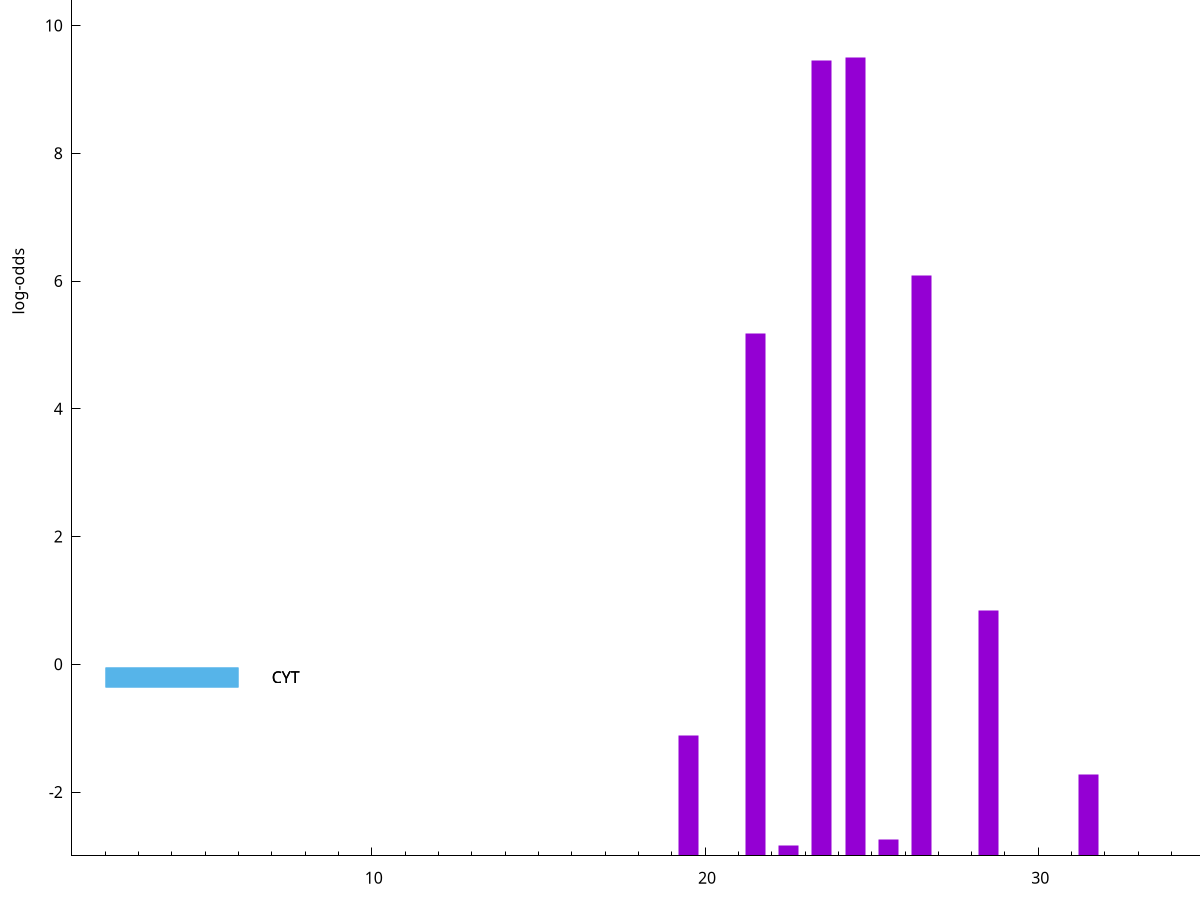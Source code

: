 set title "LipoP predictions for SRR4017833.gff"
set size 2., 1.4
set xrange [1:70] 
set mxtics 10
set yrange [-3:15]
set y2range [0:18]
set ylabel "log-odds"
set term postscript eps color solid "Helvetica" 30
set output "SRR4017833.gff91.eps"
set arrow from 2,10.5813 to 6,10.5813 nohead lt 1 lw 20
set label "SpI" at 7,10.5813
set arrow from 2,-0.200913 to 6,-0.200913 nohead lt 3 lw 20
set label "CYT" at 7,-0.200913
set arrow from 2,-0.200913 to 6,-0.200913 nohead lt 3 lw 20
set label "CYT" at 7,-0.200913
set arrow from 2,10.5813 to 6,10.5813 nohead lt 1 lw 20
set label "SpI" at 7,10.5813
# NOTE: The scores below are the log-odds scores with the threshold
# NOTE: subtracted (a hack to make gnuplot make the histogram all
# NOTE: look nice).
plot "-" axes x1y2 title "" with impulses lt 1 lw 20
24.500000 12.496950
23.500000 12.457140
26.500000 9.080040
21.500000 8.174340
28.500000 3.849240
19.500000 1.884710
31.500000 1.272490
25.500000 0.249840
22.500000 0.157460
e
exit
